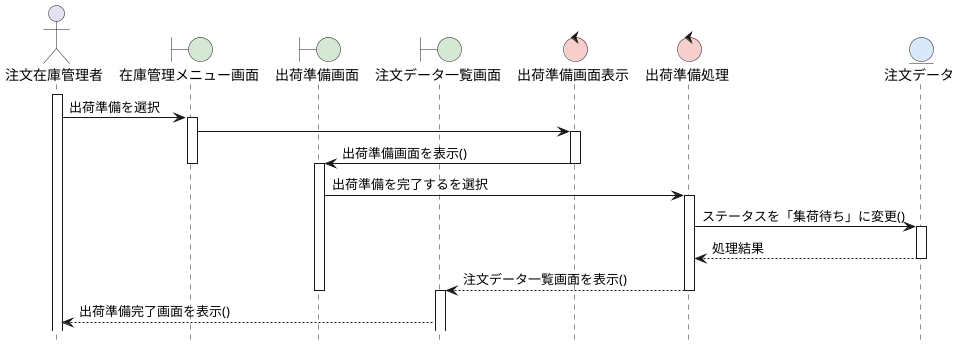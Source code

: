 @startuml .

hide footbox
skinparam BoundaryBackgroundColor #D5E8D4
skinparam ControlBackgroundColor #F8CECC
skinparam EntityBackgroundColor #DAE8FC

actor 注文在庫管理者 as Admin
boundary 在庫管理メニュー画面 as Menu
boundary 出荷準備画面 as Sending
boundary 注文データ一覧画面 as List
control 出荷準備画面表示 as Display
control 出荷準備処理 as Process
' entity BB販売システム as System
entity 注文データ as OrderDB

activate Admin
Admin -> Menu: 出荷準備を選択

activate Menu
Menu -> Display

activate Display
Display -> Sending: 出荷準備画面を表示()
deactivate Menu
deactivate Display

activate Sending
Sending -> Process: 出荷準備を完了するを選択

activate Process
Process -> OrderDB: ステータスを「集荷待ち」に変更()

activate OrderDB
OrderDB --> Process: 処理結果
deactivate OrderDB

Process --> List: 注文データ一覧画面を表示()
deactivate Process

activate List
deactivate Sending
List --> Admin: 出荷準備完了画面を表示()

@enduml